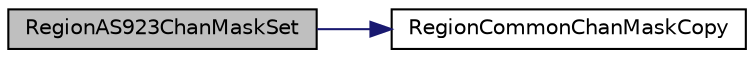 digraph "RegionAS923ChanMaskSet"
{
  edge [fontname="Helvetica",fontsize="10",labelfontname="Helvetica",labelfontsize="10"];
  node [fontname="Helvetica",fontsize="10",shape=record];
  rankdir="LR";
  Node22 [label="RegionAS923ChanMaskSet",height=0.2,width=0.4,color="black", fillcolor="grey75", style="filled", fontcolor="black"];
  Node22 -> Node23 [color="midnightblue",fontsize="10",style="solid"];
  Node23 [label="RegionCommonChanMaskCopy",height=0.2,width=0.4,color="black", fillcolor="white", style="filled",URL="$group___r_e_g_i_o_n_c_o_m_m_o_n.html#ga95f5199d490113269fae7f2e0569e9a0",tooltip="Copy a channels mask. This is a generic function and valid for all regions. "];
}
